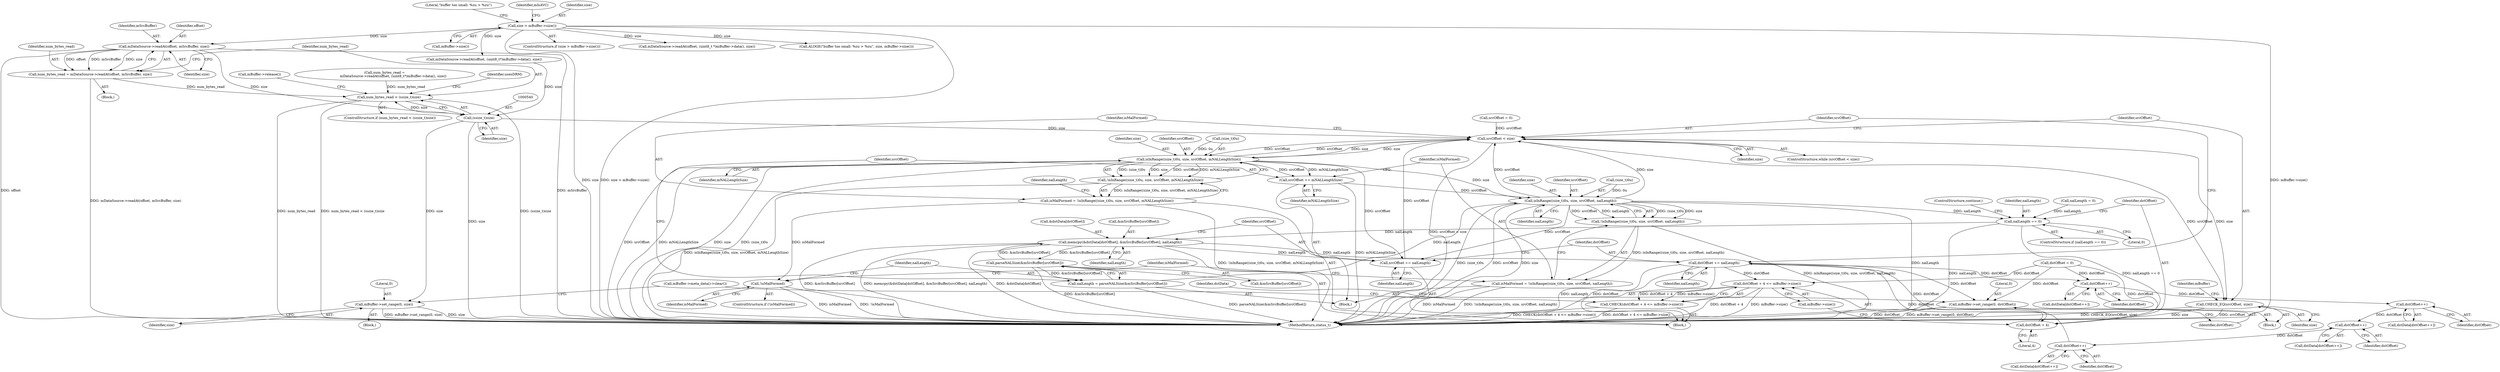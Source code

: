 digraph "0_Android_7a282fb64fef25349e9d341f102d9cea3bf75baf@API" {
"1000532" [label="(Call,mDataSource->readAt(offset, mSrcBuffer, size))"];
"1000310" [label="(Call,size > mBuffer->size())"];
"1000530" [label="(Call,num_bytes_read = mDataSource->readAt(offset, mSrcBuffer, size))"];
"1000537" [label="(Call,num_bytes_read < (ssize_t)size)"];
"1000539" [label="(Call,(ssize_t)size)"];
"1000556" [label="(Call,mBuffer->set_range(0, size))"];
"1000576" [label="(Call,srcOffset < size)"];
"1000584" [label="(Call,isInRange((size_t)0u, size, srcOffset, mNALLengthSize))"];
"1000583" [label="(Call,!isInRange((size_t)0u, size, srcOffset, mNALLengthSize))"];
"1000581" [label="(Call,isMalFormed = !isInRange((size_t)0u, size, srcOffset, mNALLengthSize))"];
"1000596" [label="(Call,!isMalFormed)"];
"1000606" [label="(Call,srcOffset += mNALLengthSize)"];
"1000612" [label="(Call,isInRange((size_t)0u, size, srcOffset, nalLength))"];
"1000611" [label="(Call,!isInRange((size_t)0u, size, srcOffset, nalLength))"];
"1000609" [label="(Call,isMalFormed = !isInRange((size_t)0u, size, srcOffset, nalLength))"];
"1000631" [label="(Call,nalLength == 0)"];
"1000666" [label="(Call,memcpy(&dstData[dstOffset], &mSrcBuffer[srcOffset], nalLength))"];
"1000601" [label="(Call,parseNALSize(&mSrcBuffer[srcOffset]))"];
"1000599" [label="(Call,nalLength = parseNALSize(&mSrcBuffer[srcOffset]))"];
"1000676" [label="(Call,srcOffset += nalLength)"];
"1000679" [label="(Call,dstOffset += nalLength)"];
"1000637" [label="(Call,dstOffset + 4 <= mBuffer->size())"];
"1000636" [label="(Call,CHECK(dstOffset + 4 <= mBuffer->size()))"];
"1000638" [label="(Call,dstOffset + 4)"];
"1000645" [label="(Call,dstOffset++)"];
"1000651" [label="(Call,dstOffset++)"];
"1000657" [label="(Call,dstOffset++)"];
"1000663" [label="(Call,dstOffset++)"];
"1000689" [label="(Call,mBuffer->set_range(0, dstOffset))"];
"1000682" [label="(Call,CHECK_EQ(srcOffset, size))"];
"1000312" [label="(Call,mBuffer->size())"];
"1000616" [label="(Identifier,size)"];
"1000681" [label="(Identifier,nalLength)"];
"1000630" [label="(ControlStructure,if (nalLength == 0))"];
"1000582" [label="(Identifier,isMalFormed)"];
"1000646" [label="(Identifier,dstOffset)"];
"1000583" [label="(Call,!isInRange((size_t)0u, size, srcOffset, mNALLengthSize))"];
"1000644" [label="(Identifier,dstData)"];
"1000690" [label="(Literal,0)"];
"1000663" [label="(Call,dstOffset++)"];
"1000692" [label="(Call,mBuffer->meta_data()->clear())"];
"1000676" [label="(Call,srcOffset += nalLength)"];
"1000309" [label="(ControlStructure,if (size > mBuffer->size()))"];
"1000658" [label="(Identifier,dstOffset)"];
"1000534" [label="(Identifier,mSrcBuffer)"];
"1000599" [label="(Call,nalLength = parseNALSize(&mSrcBuffer[srcOffset]))"];
"1000572" [label="(Call,dstOffset = 0)"];
"1000529" [label="(Block,)"];
"1000611" [label="(Call,!isInRange((size_t)0u, size, srcOffset, nalLength))"];
"1000666" [label="(Call,memcpy(&dstData[dstOffset], &mSrcBuffer[srcOffset], nalLength))"];
"1000691" [label="(Identifier,dstOffset)"];
"1000598" [label="(Block,)"];
"1000620" [label="(Identifier,isMalFormed)"];
"1000581" [label="(Call,isMalFormed = !isInRange((size_t)0u, size, srcOffset, mNALLengthSize))"];
"1000550" [label="(Identifier,usesDRM)"];
"1000576" [label="(Call,srcOffset < size)"];
"1000335" [label="(Call,mDataSource->readAt(offset, (uint8_t *)mBuffer->data(), size))"];
"1000639" [label="(Identifier,dstOffset)"];
"1000595" [label="(ControlStructure,if (!isMalFormed))"];
"1000631" [label="(Call,nalLength == 0)"];
"1000657" [label="(Call,dstOffset++)"];
"1000535" [label="(Identifier,size)"];
"1000736" [label="(MethodReturn,status_t)"];
"1000643" [label="(Call,dstData[dstOffset++])"];
"1000635" [label="(ControlStructure,continue;)"];
"1000588" [label="(Identifier,size)"];
"1000680" [label="(Identifier,dstOffset)"];
"1000539" [label="(Call,(ssize_t)size)"];
"1000612" [label="(Call,isInRange((size_t)0u, size, srcOffset, nalLength))"];
"1000532" [label="(Call,mDataSource->readAt(offset, mSrcBuffer, size))"];
"1000530" [label="(Call,num_bytes_read = mDataSource->readAt(offset, mSrcBuffer, size))"];
"1000651" [label="(Call,dstOffset++)"];
"1000645" [label="(Call,dstOffset++)"];
"1000684" [label="(Identifier,size)"];
"1000577" [label="(Identifier,srcOffset)"];
"1000543" [label="(Call,mBuffer->release())"];
"1000522" [label="(Call,mDataSource->readAt(offset, (uint8_t*)mBuffer->data(), size))"];
"1000652" [label="(Identifier,dstOffset)"];
"1000608" [label="(Identifier,mNALLengthSize)"];
"1000537" [label="(Call,num_bytes_read < (ssize_t)size)"];
"1000310" [label="(Call,size > mBuffer->size())"];
"1000683" [label="(Identifier,srcOffset)"];
"1000689" [label="(Call,mBuffer->set_range(0, dstOffset))"];
"1000641" [label="(Call,mBuffer->size())"];
"1000557" [label="(Literal,0)"];
"1000637" [label="(Call,dstOffset + 4 <= mBuffer->size())"];
"1000589" [label="(Identifier,srcOffset)"];
"1000661" [label="(Call,dstData[dstOffset++])"];
"1000520" [label="(Call,num_bytes_read =\n                mDataSource->readAt(offset, (uint8_t*)mBuffer->data(), size))"];
"1000596" [label="(Call,!isMalFormed)"];
"1000682" [label="(Call,CHECK_EQ(srcOffset, size))"];
"1000649" [label="(Call,dstData[dstOffset++])"];
"1000590" [label="(Identifier,mNALLengthSize)"];
"1000568" [label="(Call,srcOffset = 0)"];
"1000636" [label="(Call,CHECK(dstOffset + 4 <= mBuffer->size()))"];
"1000640" [label="(Literal,4)"];
"1000558" [label="(Identifier,size)"];
"1000315" [label="(Literal,\"buffer too small: %zu > %zu\")"];
"1000560" [label="(Block,)"];
"1000610" [label="(Identifier,isMalFormed)"];
"1000675" [label="(Identifier,nalLength)"];
"1000533" [label="(Identifier,offset)"];
"1000597" [label="(Identifier,isMalFormed)"];
"1000606" [label="(Call,srcOffset += mNALLengthSize)"];
"1000617" [label="(Identifier,srcOffset)"];
"1000579" [label="(Block,)"];
"1000584" [label="(Call,isInRange((size_t)0u, size, srcOffset, mNALLengthSize))"];
"1000601" [label="(Call,parseNALSize(&mSrcBuffer[srcOffset]))"];
"1000632" [label="(Identifier,nalLength)"];
"1000678" [label="(Identifier,nalLength)"];
"1000538" [label="(Identifier,num_bytes_read)"];
"1000592" [label="(Call,nalLength = 0)"];
"1000671" [label="(Call,&mSrcBuffer[srcOffset])"];
"1000638" [label="(Call,dstOffset + 4)"];
"1000556" [label="(Call,mBuffer->set_range(0, size))"];
"1000609" [label="(Call,isMalFormed = !isInRange((size_t)0u, size, srcOffset, nalLength))"];
"1000687" [label="(Identifier,mBuffer)"];
"1000578" [label="(Identifier,size)"];
"1000536" [label="(ControlStructure,if (num_bytes_read < (ssize_t)size))"];
"1000585" [label="(Call,(size_t)0u)"];
"1000600" [label="(Identifier,nalLength)"];
"1000667" [label="(Call,&dstData[dstOffset])"];
"1000314" [label="(Call,ALOGE(\"buffer too small: %zu > %zu\", size, mBuffer->size()))"];
"1000324" [label="(Identifier,mIsAVC)"];
"1000613" [label="(Call,(size_t)0u)"];
"1000679" [label="(Call,dstOffset += nalLength)"];
"1000655" [label="(Call,dstData[dstOffset++])"];
"1000633" [label="(Literal,0)"];
"1000575" [label="(ControlStructure,while (srcOffset < size))"];
"1000593" [label="(Identifier,nalLength)"];
"1000531" [label="(Identifier,num_bytes_read)"];
"1000607" [label="(Identifier,srcOffset)"];
"1000541" [label="(Identifier,size)"];
"1000551" [label="(Block,)"];
"1000602" [label="(Call,&mSrcBuffer[srcOffset])"];
"1000664" [label="(Identifier,dstOffset)"];
"1000677" [label="(Identifier,srcOffset)"];
"1000618" [label="(Identifier,nalLength)"];
"1000311" [label="(Identifier,size)"];
"1000532" -> "1000530"  [label="AST: "];
"1000532" -> "1000535"  [label="CFG: "];
"1000533" -> "1000532"  [label="AST: "];
"1000534" -> "1000532"  [label="AST: "];
"1000535" -> "1000532"  [label="AST: "];
"1000530" -> "1000532"  [label="CFG: "];
"1000532" -> "1000736"  [label="DDG: offset"];
"1000532" -> "1000736"  [label="DDG: mSrcBuffer"];
"1000532" -> "1000530"  [label="DDG: offset"];
"1000532" -> "1000530"  [label="DDG: mSrcBuffer"];
"1000532" -> "1000530"  [label="DDG: size"];
"1000310" -> "1000532"  [label="DDG: size"];
"1000532" -> "1000539"  [label="DDG: size"];
"1000310" -> "1000309"  [label="AST: "];
"1000310" -> "1000312"  [label="CFG: "];
"1000311" -> "1000310"  [label="AST: "];
"1000312" -> "1000310"  [label="AST: "];
"1000315" -> "1000310"  [label="CFG: "];
"1000324" -> "1000310"  [label="CFG: "];
"1000310" -> "1000736"  [label="DDG: size > mBuffer->size()"];
"1000310" -> "1000736"  [label="DDG: mBuffer->size()"];
"1000310" -> "1000736"  [label="DDG: size"];
"1000310" -> "1000314"  [label="DDG: size"];
"1000310" -> "1000335"  [label="DDG: size"];
"1000310" -> "1000522"  [label="DDG: size"];
"1000530" -> "1000529"  [label="AST: "];
"1000531" -> "1000530"  [label="AST: "];
"1000538" -> "1000530"  [label="CFG: "];
"1000530" -> "1000736"  [label="DDG: mDataSource->readAt(offset, mSrcBuffer, size)"];
"1000530" -> "1000537"  [label="DDG: num_bytes_read"];
"1000537" -> "1000536"  [label="AST: "];
"1000537" -> "1000539"  [label="CFG: "];
"1000538" -> "1000537"  [label="AST: "];
"1000539" -> "1000537"  [label="AST: "];
"1000543" -> "1000537"  [label="CFG: "];
"1000550" -> "1000537"  [label="CFG: "];
"1000537" -> "1000736"  [label="DDG: (ssize_t)size"];
"1000537" -> "1000736"  [label="DDG: num_bytes_read"];
"1000537" -> "1000736"  [label="DDG: num_bytes_read < (ssize_t)size"];
"1000520" -> "1000537"  [label="DDG: num_bytes_read"];
"1000539" -> "1000537"  [label="DDG: size"];
"1000539" -> "1000541"  [label="CFG: "];
"1000540" -> "1000539"  [label="AST: "];
"1000541" -> "1000539"  [label="AST: "];
"1000539" -> "1000736"  [label="DDG: size"];
"1000522" -> "1000539"  [label="DDG: size"];
"1000539" -> "1000556"  [label="DDG: size"];
"1000539" -> "1000576"  [label="DDG: size"];
"1000556" -> "1000551"  [label="AST: "];
"1000556" -> "1000558"  [label="CFG: "];
"1000557" -> "1000556"  [label="AST: "];
"1000558" -> "1000556"  [label="AST: "];
"1000692" -> "1000556"  [label="CFG: "];
"1000556" -> "1000736"  [label="DDG: mBuffer->set_range(0, size)"];
"1000556" -> "1000736"  [label="DDG: size"];
"1000576" -> "1000575"  [label="AST: "];
"1000576" -> "1000578"  [label="CFG: "];
"1000577" -> "1000576"  [label="AST: "];
"1000578" -> "1000576"  [label="AST: "];
"1000582" -> "1000576"  [label="CFG: "];
"1000683" -> "1000576"  [label="CFG: "];
"1000576" -> "1000736"  [label="DDG: srcOffset < size"];
"1000584" -> "1000576"  [label="DDG: srcOffset"];
"1000584" -> "1000576"  [label="DDG: size"];
"1000676" -> "1000576"  [label="DDG: srcOffset"];
"1000568" -> "1000576"  [label="DDG: srcOffset"];
"1000612" -> "1000576"  [label="DDG: srcOffset"];
"1000612" -> "1000576"  [label="DDG: size"];
"1000576" -> "1000584"  [label="DDG: size"];
"1000576" -> "1000584"  [label="DDG: srcOffset"];
"1000576" -> "1000682"  [label="DDG: srcOffset"];
"1000576" -> "1000682"  [label="DDG: size"];
"1000584" -> "1000583"  [label="AST: "];
"1000584" -> "1000590"  [label="CFG: "];
"1000585" -> "1000584"  [label="AST: "];
"1000588" -> "1000584"  [label="AST: "];
"1000589" -> "1000584"  [label="AST: "];
"1000590" -> "1000584"  [label="AST: "];
"1000583" -> "1000584"  [label="CFG: "];
"1000584" -> "1000736"  [label="DDG: srcOffset"];
"1000584" -> "1000736"  [label="DDG: mNALLengthSize"];
"1000584" -> "1000736"  [label="DDG: size"];
"1000584" -> "1000736"  [label="DDG: (size_t)0u"];
"1000584" -> "1000583"  [label="DDG: (size_t)0u"];
"1000584" -> "1000583"  [label="DDG: size"];
"1000584" -> "1000583"  [label="DDG: srcOffset"];
"1000584" -> "1000583"  [label="DDG: mNALLengthSize"];
"1000585" -> "1000584"  [label="DDG: 0u"];
"1000584" -> "1000606"  [label="DDG: mNALLengthSize"];
"1000584" -> "1000606"  [label="DDG: srcOffset"];
"1000584" -> "1000612"  [label="DDG: size"];
"1000584" -> "1000676"  [label="DDG: srcOffset"];
"1000583" -> "1000581"  [label="AST: "];
"1000581" -> "1000583"  [label="CFG: "];
"1000583" -> "1000736"  [label="DDG: isInRange((size_t)0u, size, srcOffset, mNALLengthSize)"];
"1000583" -> "1000581"  [label="DDG: isInRange((size_t)0u, size, srcOffset, mNALLengthSize)"];
"1000581" -> "1000579"  [label="AST: "];
"1000582" -> "1000581"  [label="AST: "];
"1000593" -> "1000581"  [label="CFG: "];
"1000581" -> "1000736"  [label="DDG: !isInRange((size_t)0u, size, srcOffset, mNALLengthSize)"];
"1000581" -> "1000596"  [label="DDG: isMalFormed"];
"1000596" -> "1000595"  [label="AST: "];
"1000596" -> "1000597"  [label="CFG: "];
"1000597" -> "1000596"  [label="AST: "];
"1000600" -> "1000596"  [label="CFG: "];
"1000620" -> "1000596"  [label="CFG: "];
"1000596" -> "1000736"  [label="DDG: isMalFormed"];
"1000596" -> "1000736"  [label="DDG: !isMalFormed"];
"1000606" -> "1000598"  [label="AST: "];
"1000606" -> "1000608"  [label="CFG: "];
"1000607" -> "1000606"  [label="AST: "];
"1000608" -> "1000606"  [label="AST: "];
"1000610" -> "1000606"  [label="CFG: "];
"1000606" -> "1000736"  [label="DDG: mNALLengthSize"];
"1000606" -> "1000612"  [label="DDG: srcOffset"];
"1000612" -> "1000611"  [label="AST: "];
"1000612" -> "1000618"  [label="CFG: "];
"1000613" -> "1000612"  [label="AST: "];
"1000616" -> "1000612"  [label="AST: "];
"1000617" -> "1000612"  [label="AST: "];
"1000618" -> "1000612"  [label="AST: "];
"1000611" -> "1000612"  [label="CFG: "];
"1000612" -> "1000736"  [label="DDG: nalLength"];
"1000612" -> "1000736"  [label="DDG: (size_t)0u"];
"1000612" -> "1000736"  [label="DDG: srcOffset"];
"1000612" -> "1000736"  [label="DDG: size"];
"1000612" -> "1000611"  [label="DDG: (size_t)0u"];
"1000612" -> "1000611"  [label="DDG: size"];
"1000612" -> "1000611"  [label="DDG: srcOffset"];
"1000612" -> "1000611"  [label="DDG: nalLength"];
"1000613" -> "1000612"  [label="DDG: 0u"];
"1000599" -> "1000612"  [label="DDG: nalLength"];
"1000612" -> "1000631"  [label="DDG: nalLength"];
"1000612" -> "1000676"  [label="DDG: srcOffset"];
"1000611" -> "1000609"  [label="AST: "];
"1000609" -> "1000611"  [label="CFG: "];
"1000611" -> "1000736"  [label="DDG: isInRange((size_t)0u, size, srcOffset, nalLength)"];
"1000611" -> "1000609"  [label="DDG: isInRange((size_t)0u, size, srcOffset, nalLength)"];
"1000609" -> "1000598"  [label="AST: "];
"1000610" -> "1000609"  [label="AST: "];
"1000620" -> "1000609"  [label="CFG: "];
"1000609" -> "1000736"  [label="DDG: isMalFormed"];
"1000609" -> "1000736"  [label="DDG: !isInRange((size_t)0u, size, srcOffset, nalLength)"];
"1000631" -> "1000630"  [label="AST: "];
"1000631" -> "1000633"  [label="CFG: "];
"1000632" -> "1000631"  [label="AST: "];
"1000633" -> "1000631"  [label="AST: "];
"1000635" -> "1000631"  [label="CFG: "];
"1000639" -> "1000631"  [label="CFG: "];
"1000631" -> "1000736"  [label="DDG: nalLength"];
"1000631" -> "1000736"  [label="DDG: nalLength == 0"];
"1000592" -> "1000631"  [label="DDG: nalLength"];
"1000631" -> "1000666"  [label="DDG: nalLength"];
"1000666" -> "1000579"  [label="AST: "];
"1000666" -> "1000675"  [label="CFG: "];
"1000667" -> "1000666"  [label="AST: "];
"1000671" -> "1000666"  [label="AST: "];
"1000675" -> "1000666"  [label="AST: "];
"1000677" -> "1000666"  [label="CFG: "];
"1000666" -> "1000736"  [label="DDG: &mSrcBuffer[srcOffset]"];
"1000666" -> "1000736"  [label="DDG: memcpy(&dstData[dstOffset], &mSrcBuffer[srcOffset], nalLength)"];
"1000666" -> "1000736"  [label="DDG: &dstData[dstOffset]"];
"1000666" -> "1000601"  [label="DDG: &mSrcBuffer[srcOffset]"];
"1000601" -> "1000666"  [label="DDG: &mSrcBuffer[srcOffset]"];
"1000666" -> "1000676"  [label="DDG: nalLength"];
"1000666" -> "1000679"  [label="DDG: nalLength"];
"1000601" -> "1000599"  [label="AST: "];
"1000601" -> "1000602"  [label="CFG: "];
"1000602" -> "1000601"  [label="AST: "];
"1000599" -> "1000601"  [label="CFG: "];
"1000601" -> "1000736"  [label="DDG: &mSrcBuffer[srcOffset]"];
"1000601" -> "1000599"  [label="DDG: &mSrcBuffer[srcOffset]"];
"1000599" -> "1000598"  [label="AST: "];
"1000600" -> "1000599"  [label="AST: "];
"1000607" -> "1000599"  [label="CFG: "];
"1000599" -> "1000736"  [label="DDG: parseNALSize(&mSrcBuffer[srcOffset])"];
"1000676" -> "1000579"  [label="AST: "];
"1000676" -> "1000678"  [label="CFG: "];
"1000677" -> "1000676"  [label="AST: "];
"1000678" -> "1000676"  [label="AST: "];
"1000680" -> "1000676"  [label="CFG: "];
"1000679" -> "1000579"  [label="AST: "];
"1000679" -> "1000681"  [label="CFG: "];
"1000680" -> "1000679"  [label="AST: "];
"1000681" -> "1000679"  [label="AST: "];
"1000577" -> "1000679"  [label="CFG: "];
"1000679" -> "1000736"  [label="DDG: nalLength"];
"1000679" -> "1000736"  [label="DDG: dstOffset"];
"1000679" -> "1000637"  [label="DDG: dstOffset"];
"1000679" -> "1000638"  [label="DDG: dstOffset"];
"1000679" -> "1000645"  [label="DDG: dstOffset"];
"1000663" -> "1000679"  [label="DDG: dstOffset"];
"1000679" -> "1000689"  [label="DDG: dstOffset"];
"1000637" -> "1000636"  [label="AST: "];
"1000637" -> "1000641"  [label="CFG: "];
"1000638" -> "1000637"  [label="AST: "];
"1000641" -> "1000637"  [label="AST: "];
"1000636" -> "1000637"  [label="CFG: "];
"1000637" -> "1000736"  [label="DDG: dstOffset + 4"];
"1000637" -> "1000736"  [label="DDG: mBuffer->size()"];
"1000637" -> "1000636"  [label="DDG: dstOffset + 4"];
"1000637" -> "1000636"  [label="DDG: mBuffer->size()"];
"1000572" -> "1000637"  [label="DDG: dstOffset"];
"1000636" -> "1000579"  [label="AST: "];
"1000644" -> "1000636"  [label="CFG: "];
"1000636" -> "1000736"  [label="DDG: dstOffset + 4 <= mBuffer->size()"];
"1000636" -> "1000736"  [label="DDG: CHECK(dstOffset + 4 <= mBuffer->size())"];
"1000638" -> "1000640"  [label="CFG: "];
"1000639" -> "1000638"  [label="AST: "];
"1000640" -> "1000638"  [label="AST: "];
"1000641" -> "1000638"  [label="CFG: "];
"1000572" -> "1000638"  [label="DDG: dstOffset"];
"1000645" -> "1000643"  [label="AST: "];
"1000645" -> "1000646"  [label="CFG: "];
"1000646" -> "1000645"  [label="AST: "];
"1000643" -> "1000645"  [label="CFG: "];
"1000572" -> "1000645"  [label="DDG: dstOffset"];
"1000645" -> "1000651"  [label="DDG: dstOffset"];
"1000651" -> "1000649"  [label="AST: "];
"1000651" -> "1000652"  [label="CFG: "];
"1000652" -> "1000651"  [label="AST: "];
"1000649" -> "1000651"  [label="CFG: "];
"1000651" -> "1000657"  [label="DDG: dstOffset"];
"1000657" -> "1000655"  [label="AST: "];
"1000657" -> "1000658"  [label="CFG: "];
"1000658" -> "1000657"  [label="AST: "];
"1000655" -> "1000657"  [label="CFG: "];
"1000657" -> "1000663"  [label="DDG: dstOffset"];
"1000663" -> "1000661"  [label="AST: "];
"1000663" -> "1000664"  [label="CFG: "];
"1000664" -> "1000663"  [label="AST: "];
"1000661" -> "1000663"  [label="CFG: "];
"1000689" -> "1000560"  [label="AST: "];
"1000689" -> "1000691"  [label="CFG: "];
"1000690" -> "1000689"  [label="AST: "];
"1000691" -> "1000689"  [label="AST: "];
"1000692" -> "1000689"  [label="CFG: "];
"1000689" -> "1000736"  [label="DDG: mBuffer->set_range(0, dstOffset)"];
"1000689" -> "1000736"  [label="DDG: dstOffset"];
"1000572" -> "1000689"  [label="DDG: dstOffset"];
"1000682" -> "1000560"  [label="AST: "];
"1000682" -> "1000684"  [label="CFG: "];
"1000683" -> "1000682"  [label="AST: "];
"1000684" -> "1000682"  [label="AST: "];
"1000687" -> "1000682"  [label="CFG: "];
"1000682" -> "1000736"  [label="DDG: CHECK_EQ(srcOffset, size)"];
"1000682" -> "1000736"  [label="DDG: size"];
"1000682" -> "1000736"  [label="DDG: srcOffset"];
}
